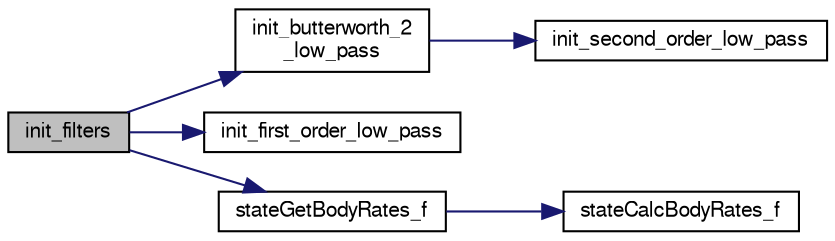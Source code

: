 digraph "init_filters"
{
  edge [fontname="FreeSans",fontsize="10",labelfontname="FreeSans",labelfontsize="10"];
  node [fontname="FreeSans",fontsize="10",shape=record];
  rankdir="LR";
  Node1 [label="init_filters",height=0.2,width=0.4,color="black", fillcolor="grey75", style="filled", fontcolor="black"];
  Node1 -> Node2 [color="midnightblue",fontsize="10",style="solid",fontname="FreeSans"];
  Node2 [label="init_butterworth_2\l_low_pass",height=0.2,width=0.4,color="black", fillcolor="white", style="filled",URL="$low__pass__filter_8h.html#a7745ad78cfe5224f6d9ebef0950d0610",tooltip="Init a second order Butterworth filter. "];
  Node2 -> Node3 [color="midnightblue",fontsize="10",style="solid",fontname="FreeSans"];
  Node3 [label="init_second_order_low_pass",height=0.2,width=0.4,color="black", fillcolor="white", style="filled",URL="$low__pass__filter_8h.html#a96c76dd5aaa4bc076a2ffc6fc7f1ae37",tooltip="Init second order low pass filter. "];
  Node1 -> Node4 [color="midnightblue",fontsize="10",style="solid",fontname="FreeSans"];
  Node4 [label="init_first_order_low_pass",height=0.2,width=0.4,color="black", fillcolor="white", style="filled",URL="$low__pass__filter_8h.html#aa83e19c99f2ac6261e3e0e21fc246d1c",tooltip="Init first order low pass filter. "];
  Node1 -> Node5 [color="midnightblue",fontsize="10",style="solid",fontname="FreeSans"];
  Node5 [label="stateGetBodyRates_f",height=0.2,width=0.4,color="black", fillcolor="white", style="filled",URL="$group__state__rate.html#ga086f10e8804f8e95ace9a2b1cd26a66c",tooltip="Get vehicle body angular rate (float). "];
  Node5 -> Node6 [color="midnightblue",fontsize="10",style="solid",fontname="FreeSans"];
  Node6 [label="stateCalcBodyRates_f",height=0.2,width=0.4,color="black", fillcolor="white", style="filled",URL="$group__state__rate.html#ga52294469408c263566a43c4c903cb3ca"];
}
